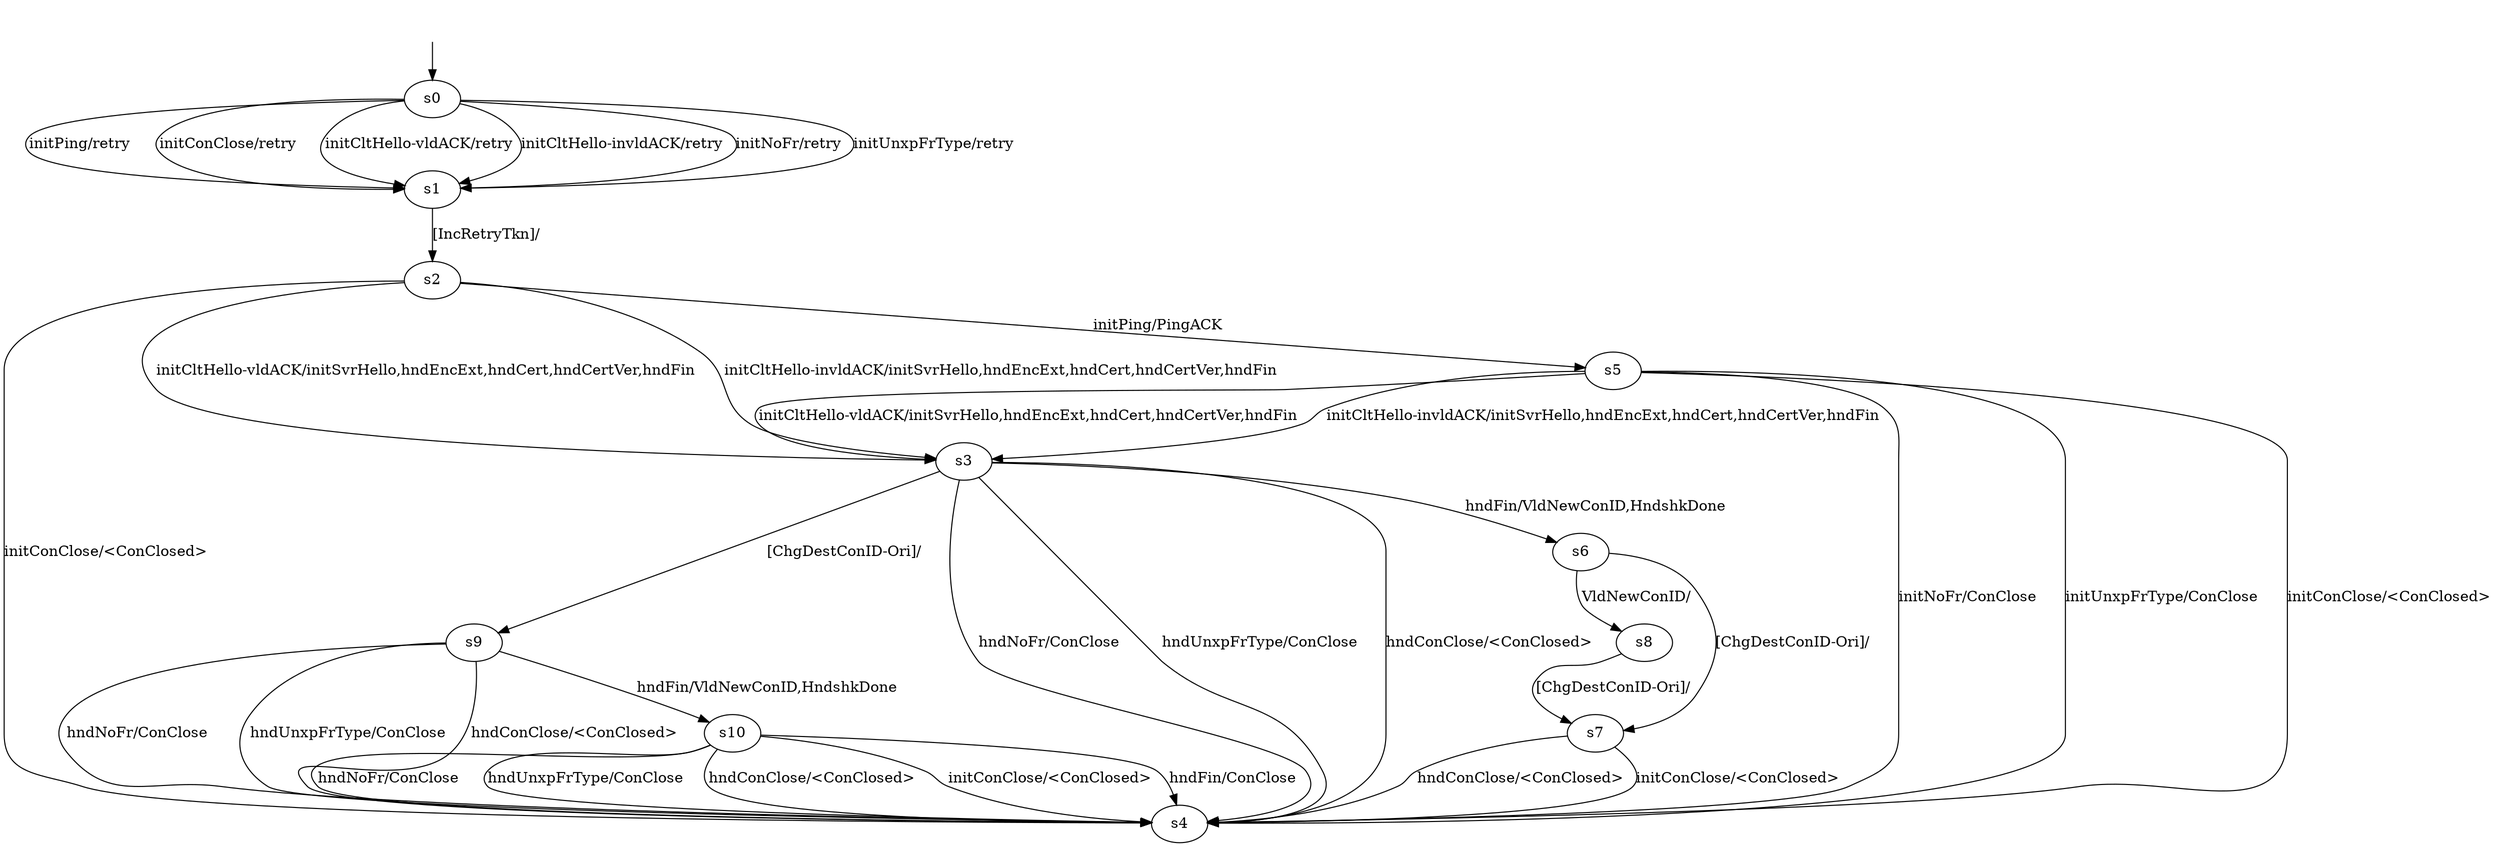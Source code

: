 digraph "../results/quicheModels/quiche-BWR-CS-1/learnedModel" {
s0 [label=s0];
s1 [label=s1];
s2 [label=s2];
s3 [label=s3];
s4 [label=s4];
s5 [label=s5];
s6 [label=s6];
s7 [label=s7];
s8 [label=s8];
s9 [label=s9];
s10 [label=s10];
s0 -> s1  [label="initPing/retry "];
s0 -> s1  [label="initConClose/retry "];
s0 -> s1  [label="initCltHello-vldACK/retry "];
s0 -> s1  [label="initCltHello-invldACK/retry "];
s0 -> s1  [label="initNoFr/retry "];
s0 -> s1  [label="initUnxpFrType/retry "];
s1 -> s2  [label="[IncRetryTkn]/ "];
s2 -> s5  [label="initPing/PingACK "];
s2 -> s4  [label="initConClose/<ConClosed> "];
s2 -> s3  [label="initCltHello-vldACK/initSvrHello,hndEncExt,hndCert,hndCertVer,hndFin "];
s2 -> s3  [label="initCltHello-invldACK/initSvrHello,hndEncExt,hndCert,hndCertVer,hndFin "];
s3 -> s6  [label="hndFin/VldNewConID,HndshkDone "];
s3 -> s4  [label="hndNoFr/ConClose "];
s3 -> s4  [label="hndUnxpFrType/ConClose "];
s3 -> s4  [label="hndConClose/<ConClosed> "];
s3 -> s9  [label="[ChgDestConID-Ori]/ "];
s5 -> s4  [label="initConClose/<ConClosed> "];
s5 -> s3  [label="initCltHello-vldACK/initSvrHello,hndEncExt,hndCert,hndCertVer,hndFin "];
s5 -> s3  [label="initCltHello-invldACK/initSvrHello,hndEncExt,hndCert,hndCertVer,hndFin "];
s5 -> s4  [label="initNoFr/ConClose "];
s5 -> s4  [label="initUnxpFrType/ConClose "];
s6 -> s8  [label="VldNewConID/ "];
s6 -> s7  [label="[ChgDestConID-Ori]/ "];
s7 -> s4  [label="initConClose/<ConClosed> "];
s7 -> s4  [label="hndConClose/<ConClosed> "];
s8 -> s7  [label="[ChgDestConID-Ori]/ "];
s9 -> s10  [label="hndFin/VldNewConID,HndshkDone "];
s9 -> s4  [label="hndNoFr/ConClose "];
s9 -> s4  [label="hndUnxpFrType/ConClose "];
s9 -> s4  [label="hndConClose/<ConClosed> "];
s10 -> s4  [label="initConClose/<ConClosed> "];
s10 -> s4  [label="hndFin/ConClose "];
s10 -> s4  [label="hndNoFr/ConClose "];
s10 -> s4  [label="hndUnxpFrType/ConClose "];
s10 -> s4  [label="hndConClose/<ConClosed> "];
__start0 [label="", shape=none];
__start0 -> s0  [label=""];
}
